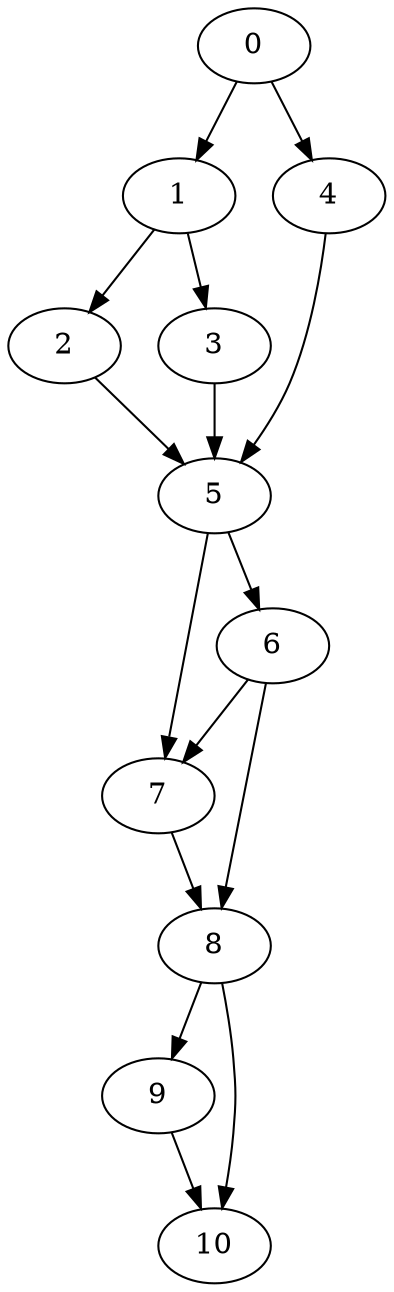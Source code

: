 digraph {
	0
	1
	2
	3
	4
	5
	6
	7
	8
	9
	10
	1 -> 3
	0 -> 4
	8 -> 10
	9 -> 10
	5 -> 7
	6 -> 7
	6 -> 8
	7 -> 8
	8 -> 9
	0 -> 1
	1 -> 2
	2 -> 5
	3 -> 5
	4 -> 5
	5 -> 6
}
